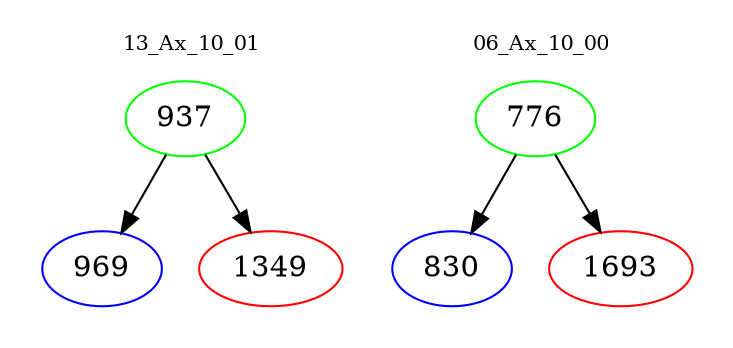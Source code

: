 digraph{
subgraph cluster_0 {
color = white
label = "13_Ax_10_01";
fontsize=10;
T0_937 [label="937", color="green"]
T0_937 -> T0_969 [color="black"]
T0_969 [label="969", color="blue"]
T0_937 -> T0_1349 [color="black"]
T0_1349 [label="1349", color="red"]
}
subgraph cluster_1 {
color = white
label = "06_Ax_10_00";
fontsize=10;
T1_776 [label="776", color="green"]
T1_776 -> T1_830 [color="black"]
T1_830 [label="830", color="blue"]
T1_776 -> T1_1693 [color="black"]
T1_1693 [label="1693", color="red"]
}
}
